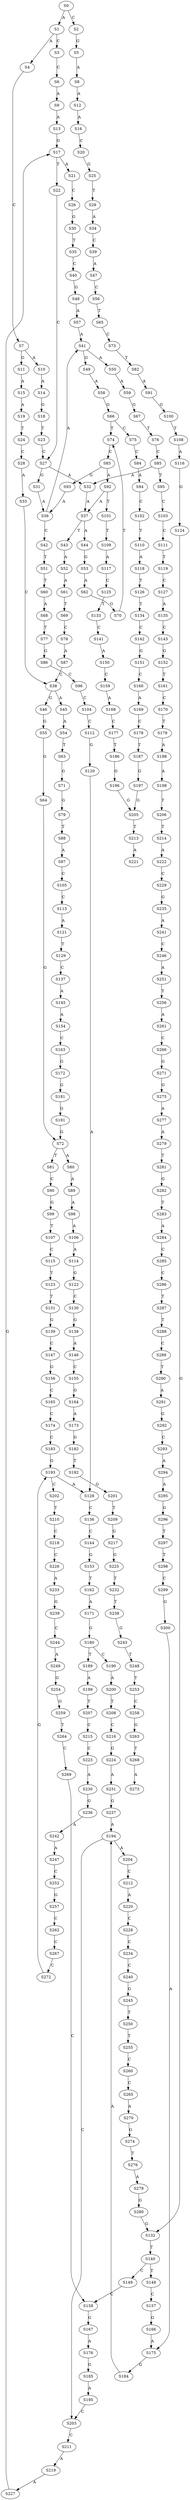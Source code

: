 strict digraph  {
	S0 -> S1 [ label = A ];
	S0 -> S2 [ label = C ];
	S1 -> S3 [ label = C ];
	S1 -> S4 [ label = A ];
	S2 -> S5 [ label = G ];
	S3 -> S6 [ label = C ];
	S4 -> S7 [ label = C ];
	S5 -> S8 [ label = A ];
	S6 -> S9 [ label = A ];
	S7 -> S10 [ label = A ];
	S7 -> S11 [ label = G ];
	S8 -> S12 [ label = A ];
	S9 -> S13 [ label = A ];
	S10 -> S14 [ label = A ];
	S11 -> S15 [ label = A ];
	S12 -> S16 [ label = A ];
	S13 -> S17 [ label = G ];
	S14 -> S18 [ label = G ];
	S15 -> S19 [ label = A ];
	S16 -> S20 [ label = C ];
	S17 -> S21 [ label = A ];
	S17 -> S22 [ label = T ];
	S18 -> S23 [ label = T ];
	S19 -> S24 [ label = T ];
	S20 -> S25 [ label = G ];
	S21 -> S26 [ label = C ];
	S22 -> S27 [ label = C ];
	S23 -> S27 [ label = C ];
	S24 -> S28 [ label = C ];
	S25 -> S29 [ label = T ];
	S26 -> S30 [ label = G ];
	S27 -> S31 [ label = G ];
	S27 -> S32 [ label = A ];
	S28 -> S33 [ label = A ];
	S29 -> S34 [ label = A ];
	S30 -> S35 [ label = T ];
	S31 -> S36 [ label = A ];
	S32 -> S37 [ label = A ];
	S33 -> S38 [ label = C ];
	S34 -> S39 [ label = C ];
	S35 -> S40 [ label = C ];
	S36 -> S41 [ label = A ];
	S36 -> S42 [ label = C ];
	S37 -> S43 [ label = T ];
	S37 -> S44 [ label = A ];
	S38 -> S45 [ label = A ];
	S38 -> S46 [ label = G ];
	S39 -> S47 [ label = A ];
	S40 -> S48 [ label = G ];
	S41 -> S49 [ label = G ];
	S41 -> S50 [ label = A ];
	S42 -> S51 [ label = T ];
	S43 -> S52 [ label = A ];
	S44 -> S53 [ label = G ];
	S45 -> S54 [ label = A ];
	S46 -> S55 [ label = G ];
	S47 -> S56 [ label = C ];
	S48 -> S57 [ label = A ];
	S49 -> S58 [ label = A ];
	S50 -> S59 [ label = A ];
	S51 -> S60 [ label = T ];
	S52 -> S61 [ label = A ];
	S53 -> S62 [ label = A ];
	S54 -> S63 [ label = T ];
	S55 -> S64 [ label = G ];
	S56 -> S65 [ label = T ];
	S57 -> S41 [ label = A ];
	S58 -> S66 [ label = G ];
	S59 -> S67 [ label = G ];
	S60 -> S68 [ label = A ];
	S61 -> S69 [ label = T ];
	S62 -> S70 [ label = G ];
	S63 -> S71 [ label = G ];
	S64 -> S72 [ label = G ];
	S65 -> S73 [ label = C ];
	S66 -> S74 [ label = T ];
	S66 -> S75 [ label = C ];
	S67 -> S76 [ label = T ];
	S68 -> S77 [ label = T ];
	S69 -> S78 [ label = C ];
	S70 -> S74 [ label = T ];
	S71 -> S79 [ label = G ];
	S72 -> S80 [ label = A ];
	S72 -> S81 [ label = T ];
	S73 -> S82 [ label = T ];
	S74 -> S83 [ label = C ];
	S75 -> S84 [ label = C ];
	S76 -> S85 [ label = C ];
	S77 -> S86 [ label = G ];
	S78 -> S87 [ label = A ];
	S79 -> S88 [ label = T ];
	S80 -> S89 [ label = A ];
	S81 -> S90 [ label = C ];
	S82 -> S91 [ label = A ];
	S83 -> S92 [ label = A ];
	S83 -> S93 [ label = G ];
	S84 -> S94 [ label = A ];
	S85 -> S95 [ label = T ];
	S85 -> S32 [ label = A ];
	S86 -> S96 [ label = C ];
	S87 -> S38 [ label = C ];
	S88 -> S97 [ label = A ];
	S89 -> S98 [ label = A ];
	S90 -> S99 [ label = G ];
	S91 -> S100 [ label = G ];
	S92 -> S37 [ label = A ];
	S92 -> S101 [ label = T ];
	S93 -> S36 [ label = A ];
	S94 -> S102 [ label = C ];
	S95 -> S103 [ label = C ];
	S96 -> S104 [ label = C ];
	S97 -> S105 [ label = C ];
	S98 -> S106 [ label = A ];
	S99 -> S107 [ label = T ];
	S100 -> S108 [ label = T ];
	S101 -> S109 [ label = T ];
	S102 -> S110 [ label = T ];
	S103 -> S111 [ label = C ];
	S104 -> S112 [ label = C ];
	S105 -> S113 [ label = C ];
	S106 -> S114 [ label = A ];
	S107 -> S115 [ label = C ];
	S108 -> S116 [ label = A ];
	S109 -> S117 [ label = A ];
	S110 -> S118 [ label = A ];
	S111 -> S119 [ label = T ];
	S112 -> S120 [ label = G ];
	S113 -> S121 [ label = A ];
	S114 -> S122 [ label = G ];
	S115 -> S123 [ label = T ];
	S116 -> S124 [ label = G ];
	S117 -> S125 [ label = C ];
	S118 -> S126 [ label = T ];
	S119 -> S127 [ label = C ];
	S120 -> S128 [ label = A ];
	S121 -> S129 [ label = T ];
	S122 -> S130 [ label = C ];
	S123 -> S131 [ label = T ];
	S124 -> S132 [ label = G ];
	S125 -> S133 [ label = T ];
	S126 -> S134 [ label = T ];
	S127 -> S135 [ label = A ];
	S128 -> S136 [ label = C ];
	S129 -> S137 [ label = C ];
	S130 -> S138 [ label = G ];
	S131 -> S139 [ label = G ];
	S132 -> S140 [ label = T ];
	S133 -> S141 [ label = C ];
	S134 -> S142 [ label = C ];
	S135 -> S143 [ label = C ];
	S136 -> S144 [ label = C ];
	S137 -> S145 [ label = A ];
	S138 -> S146 [ label = A ];
	S139 -> S147 [ label = C ];
	S140 -> S148 [ label = T ];
	S140 -> S149 [ label = C ];
	S141 -> S150 [ label = A ];
	S142 -> S151 [ label = G ];
	S143 -> S152 [ label = G ];
	S144 -> S153 [ label = G ];
	S145 -> S154 [ label = A ];
	S146 -> S155 [ label = C ];
	S147 -> S156 [ label = G ];
	S148 -> S157 [ label = C ];
	S149 -> S158 [ label = C ];
	S150 -> S159 [ label = C ];
	S151 -> S160 [ label = C ];
	S152 -> S161 [ label = T ];
	S153 -> S162 [ label = T ];
	S154 -> S163 [ label = C ];
	S155 -> S164 [ label = G ];
	S156 -> S165 [ label = C ];
	S157 -> S166 [ label = G ];
	S158 -> S167 [ label = G ];
	S159 -> S168 [ label = A ];
	S160 -> S169 [ label = A ];
	S161 -> S170 [ label = C ];
	S162 -> S171 [ label = A ];
	S163 -> S172 [ label = G ];
	S164 -> S173 [ label = A ];
	S165 -> S174 [ label = C ];
	S166 -> S175 [ label = A ];
	S167 -> S176 [ label = A ];
	S168 -> S177 [ label = C ];
	S169 -> S178 [ label = C ];
	S170 -> S179 [ label = T ];
	S171 -> S180 [ label = G ];
	S172 -> S181 [ label = G ];
	S173 -> S182 [ label = G ];
	S174 -> S183 [ label = C ];
	S175 -> S184 [ label = G ];
	S176 -> S185 [ label = G ];
	S177 -> S186 [ label = T ];
	S178 -> S187 [ label = T ];
	S179 -> S188 [ label = A ];
	S180 -> S189 [ label = T ];
	S180 -> S190 [ label = C ];
	S181 -> S191 [ label = G ];
	S182 -> S192 [ label = T ];
	S183 -> S193 [ label = G ];
	S184 -> S194 [ label = A ];
	S185 -> S195 [ label = A ];
	S186 -> S196 [ label = G ];
	S187 -> S197 [ label = G ];
	S188 -> S198 [ label = A ];
	S189 -> S199 [ label = A ];
	S190 -> S200 [ label = A ];
	S191 -> S72 [ label = G ];
	S192 -> S201 [ label = G ];
	S193 -> S202 [ label = C ];
	S193 -> S128 [ label = A ];
	S194 -> S203 [ label = C ];
	S194 -> S204 [ label = A ];
	S195 -> S203 [ label = C ];
	S196 -> S205 [ label = G ];
	S197 -> S205 [ label = G ];
	S198 -> S206 [ label = T ];
	S199 -> S207 [ label = T ];
	S200 -> S208 [ label = T ];
	S201 -> S209 [ label = T ];
	S202 -> S210 [ label = T ];
	S203 -> S211 [ label = C ];
	S204 -> S212 [ label = C ];
	S205 -> S213 [ label = T ];
	S206 -> S214 [ label = T ];
	S207 -> S215 [ label = C ];
	S208 -> S216 [ label = C ];
	S209 -> S217 [ label = G ];
	S210 -> S218 [ label = C ];
	S211 -> S219 [ label = A ];
	S212 -> S220 [ label = A ];
	S213 -> S221 [ label = A ];
	S214 -> S222 [ label = A ];
	S215 -> S223 [ label = C ];
	S216 -> S224 [ label = G ];
	S217 -> S225 [ label = G ];
	S218 -> S226 [ label = C ];
	S219 -> S227 [ label = A ];
	S220 -> S228 [ label = C ];
	S222 -> S229 [ label = C ];
	S223 -> S230 [ label = A ];
	S224 -> S231 [ label = A ];
	S225 -> S232 [ label = T ];
	S226 -> S233 [ label = A ];
	S227 -> S17 [ label = G ];
	S228 -> S234 [ label = C ];
	S229 -> S235 [ label = G ];
	S230 -> S236 [ label = G ];
	S231 -> S237 [ label = G ];
	S232 -> S238 [ label = T ];
	S233 -> S239 [ label = G ];
	S234 -> S240 [ label = C ];
	S235 -> S241 [ label = A ];
	S236 -> S242 [ label = A ];
	S237 -> S194 [ label = A ];
	S238 -> S243 [ label = G ];
	S239 -> S244 [ label = C ];
	S240 -> S245 [ label = G ];
	S241 -> S246 [ label = C ];
	S242 -> S247 [ label = A ];
	S243 -> S248 [ label = T ];
	S244 -> S249 [ label = A ];
	S245 -> S250 [ label = T ];
	S246 -> S251 [ label = A ];
	S247 -> S252 [ label = C ];
	S248 -> S253 [ label = T ];
	S249 -> S254 [ label = G ];
	S250 -> S255 [ label = T ];
	S251 -> S256 [ label = T ];
	S252 -> S257 [ label = G ];
	S253 -> S258 [ label = C ];
	S254 -> S259 [ label = G ];
	S255 -> S260 [ label = C ];
	S256 -> S261 [ label = A ];
	S257 -> S262 [ label = C ];
	S258 -> S263 [ label = G ];
	S259 -> S264 [ label = T ];
	S260 -> S265 [ label = C ];
	S261 -> S266 [ label = C ];
	S262 -> S267 [ label = C ];
	S263 -> S268 [ label = T ];
	S264 -> S269 [ label = C ];
	S265 -> S270 [ label = A ];
	S266 -> S271 [ label = G ];
	S267 -> S272 [ label = C ];
	S268 -> S273 [ label = A ];
	S269 -> S158 [ label = C ];
	S270 -> S274 [ label = G ];
	S271 -> S275 [ label = G ];
	S272 -> S193 [ label = G ];
	S274 -> S276 [ label = T ];
	S275 -> S277 [ label = A ];
	S276 -> S278 [ label = A ];
	S277 -> S279 [ label = A ];
	S278 -> S280 [ label = G ];
	S279 -> S281 [ label = T ];
	S280 -> S132 [ label = G ];
	S281 -> S282 [ label = G ];
	S282 -> S283 [ label = T ];
	S283 -> S284 [ label = A ];
	S284 -> S285 [ label = C ];
	S285 -> S286 [ label = C ];
	S286 -> S287 [ label = T ];
	S287 -> S288 [ label = T ];
	S288 -> S289 [ label = C ];
	S289 -> S290 [ label = T ];
	S290 -> S291 [ label = A ];
	S291 -> S292 [ label = G ];
	S292 -> S293 [ label = C ];
	S293 -> S294 [ label = A ];
	S294 -> S295 [ label = A ];
	S295 -> S296 [ label = G ];
	S296 -> S297 [ label = T ];
	S297 -> S298 [ label = T ];
	S298 -> S299 [ label = C ];
	S299 -> S300 [ label = G ];
	S300 -> S175 [ label = A ];
}
